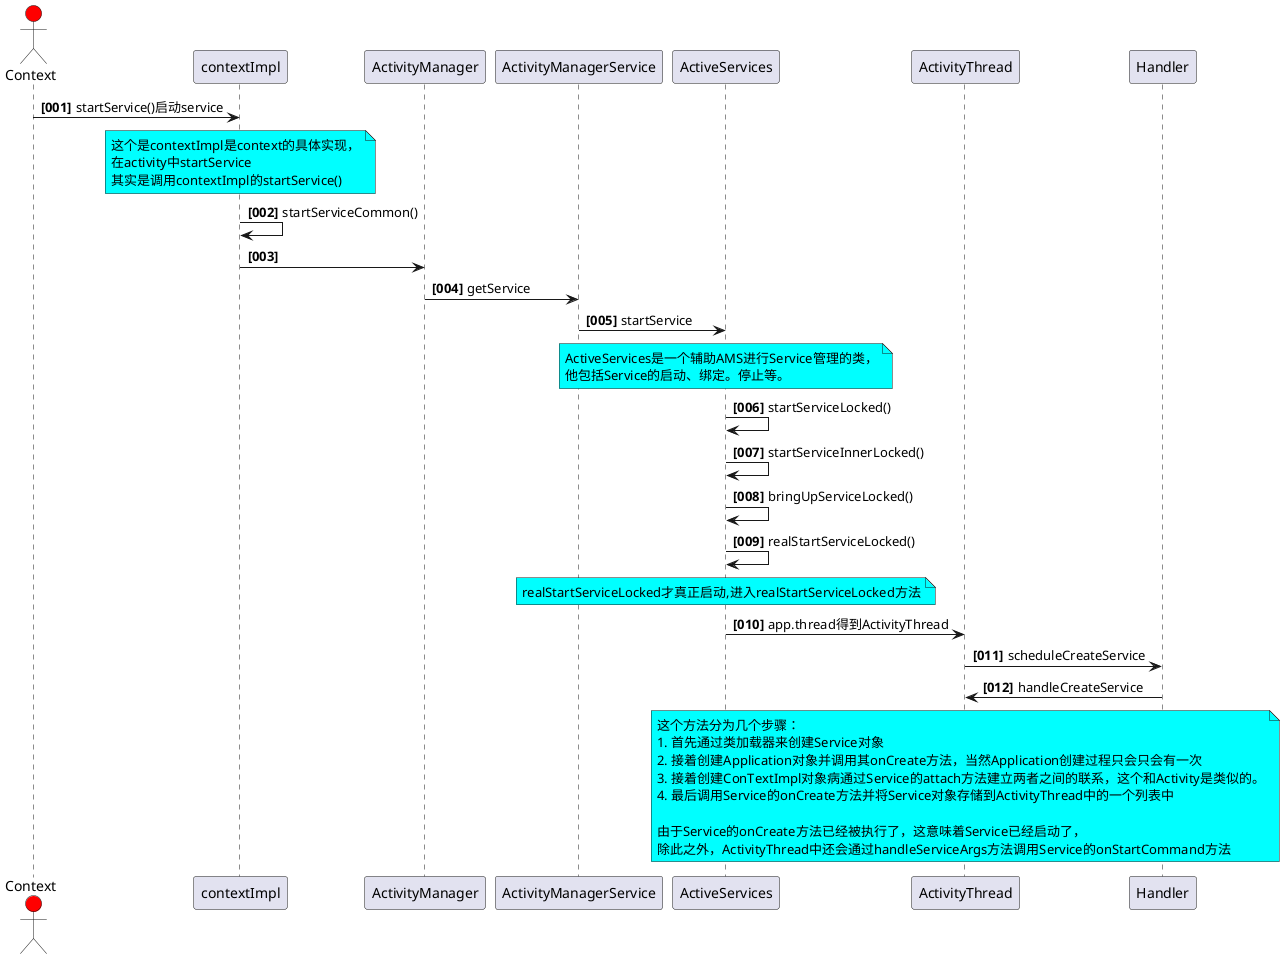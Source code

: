 @startuml
actor Context #red
autonumber 1 1 "<b>[000]"
Context->contextImpl:startService()启动service
note over of contextImpl #aqua
这个是contextImpl是context的具体实现，
在activity中startService
其实是调用contextImpl的startService()
end note
contextImpl ->contextImpl : startServiceCommon()
contextImpl->ActivityManager:
ActivityManager->ActivityManagerService:getService
ActivityManagerService->ActiveServices:startService
note over of ActiveServices #aqua
ActiveServices是一个辅助AMS进行Service管理的类，
他包括Service的启动、绑定。停止等。
end note

ActiveServices->ActiveServices:startServiceLocked()
ActiveServices->ActiveServices:startServiceInnerLocked()
ActiveServices->ActiveServices:bringUpServiceLocked()
ActiveServices->ActiveServices:realStartServiceLocked()
note over of ActiveServices #aqua
realStartServiceLocked才真正启动,进入realStartServiceLocked方法
end note

ActiveServices->ActivityThread:app.thread得到ActivityThread
ActivityThread->Handler:scheduleCreateService
Handler->ActivityThread:handleCreateService
note over of ActivityThread #aqua
这个方法分为几个步骤：
1. 首先通过类加载器来创建Service对象
2. 接着创建Application对象并调用其onCreate方法，当然Application创建过程只会只会有一次
3. 接着创建ConTextImpl对象病通过Service的attach方法建立两者之间的联系，这个和Activity是类似的。
4. 最后调用Service的onCreate方法并将Service对象存储到ActivityThread中的一个列表中

由于Service的onCreate方法已经被执行了，这意味着Service已经启动了，
除此之外，ActivityThread中还会通过handleServiceArgs方法调用Service的onStartCommand方法
end note

autonumber stop
@enduml